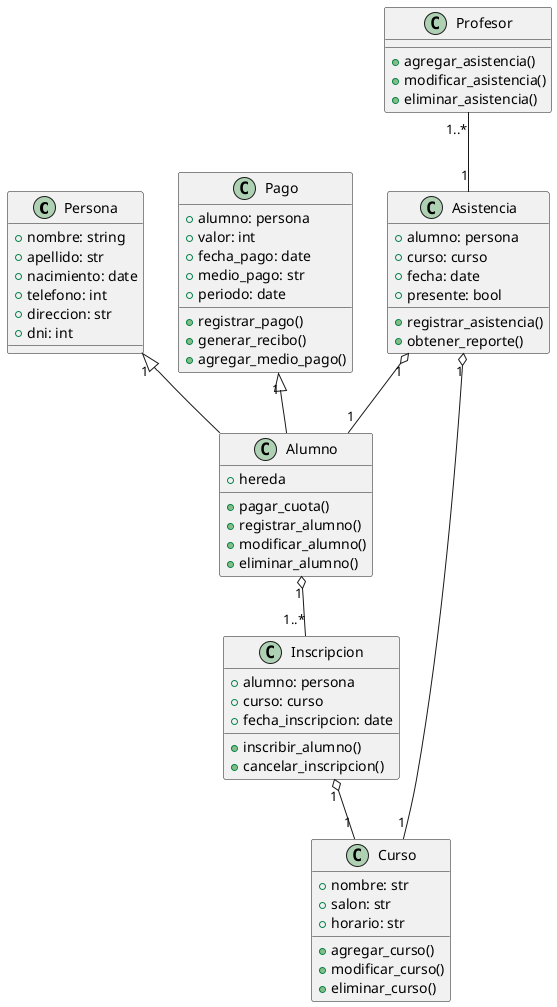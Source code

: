 @startuml

class Persona {
  +nombre: string
  +apellido: str
  +nacimiento: date
  +telefono: int
  +direccion: str
  +dni: int
}

class Alumno {
  +hereda
  +pagar_cuota()
  +registrar_alumno()
  +modificar_alumno()
  +eliminar_alumno()
}

class Inscripcion {
  +alumno: persona
  +curso: curso
  +fecha_inscripcion: date
  +inscribir_alumno()
  +cancelar_inscripcion()
}

class Asistencia {
  +alumno: persona
  +curso: curso
  +fecha: date
  +presente: bool
  +registrar_asistencia()
  +obtener_reporte()
}

class Curso {
  +nombre: str
  +salon: str
  +horario: str
  +agregar_curso()
  +modificar_curso()
  +eliminar_curso()
}

class Pago {
  +alumno: persona
  +valor: int
  +fecha_pago: date
  +medio_pago: str
  +periodo: date
  +registrar_pago()
  +generar_recibo()
  +agregar_medio_pago()
}

class Profesor {
  +agregar_asistencia()
  +modificar_asistencia()
  +eliminar_asistencia()
}

Persona "1" <|-- Alumno
Alumno "1" o-- "1..*" Inscripcion
Inscripcion "1" o-- "1" Curso
Asistencia "1" o-- "1" Alumno
Asistencia "1" o-- "1" Curso
Pago "1" <|-- Alumno
Profesor "1..*" -- "1" Asistencia

@enduml

